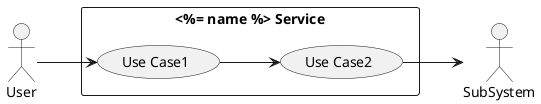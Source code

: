 @startuml

left to right direction

actor :User:
actor :SubSystem:


rectangle "<%= name %> Service" {
    UseCase UC1  as "Use Case1"
    UseCase UC2  as "Use Case2"

    User --> UC1
    UC1 --> UC2
    UC2 --> SubSystem
}

@enduml
